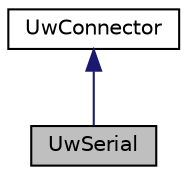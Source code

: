 digraph "UwSerial"
{
 // LATEX_PDF_SIZE
  edge [fontname="Helvetica",fontsize="10",labelfontname="Helvetica",labelfontsize="10"];
  node [fontname="Helvetica",fontsize="10",shape=record];
  Node1 [label="UwSerial",height=0.2,width=0.4,color="black", fillcolor="grey75", style="filled", fontcolor="black",tooltip="Class that implements serial port connection."];
  Node2 -> Node1 [dir="back",color="midnightblue",fontsize="10",style="solid",fontname="Helvetica"];
  Node2 [label="UwConnector",height=0.2,width=0.4,color="black", fillcolor="white", style="filled",URL="$classUwConnector.html",tooltip="Class UwConnector allows to specify an interface between the UwDriver object and the device."];
}
